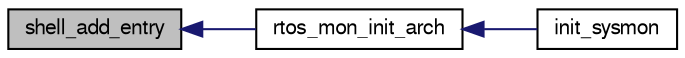 digraph "shell_add_entry"
{
  edge [fontname="FreeSans",fontsize="10",labelfontname="FreeSans",labelfontsize="10"];
  node [fontname="FreeSans",fontsize="10",shape=record];
  rankdir="LR";
  Node1 [label="shell_add_entry",height=0.2,width=0.4,color="black", fillcolor="grey75", style="filled", fontcolor="black"];
  Node1 -> Node2 [dir="back",color="midnightblue",fontsize="10",style="solid",fontname="FreeSans"];
  Node2 [label="rtos_mon_init_arch",height=0.2,width=0.4,color="black", fillcolor="white", style="filled",URL="$sys__mon__rtos_8h.html#a1b64b82ab870e30ee1f72178d3f16f74"];
  Node2 -> Node3 [dir="back",color="midnightblue",fontsize="10",style="solid",fontname="FreeSans"];
  Node3 [label="init_sysmon",height=0.2,width=0.4,color="black", fillcolor="white", style="filled",URL="$sys__mon_8h.html#acb5edde6b801b04f23b2c89bd0117cde",tooltip="Init system monitoring. "];
}
